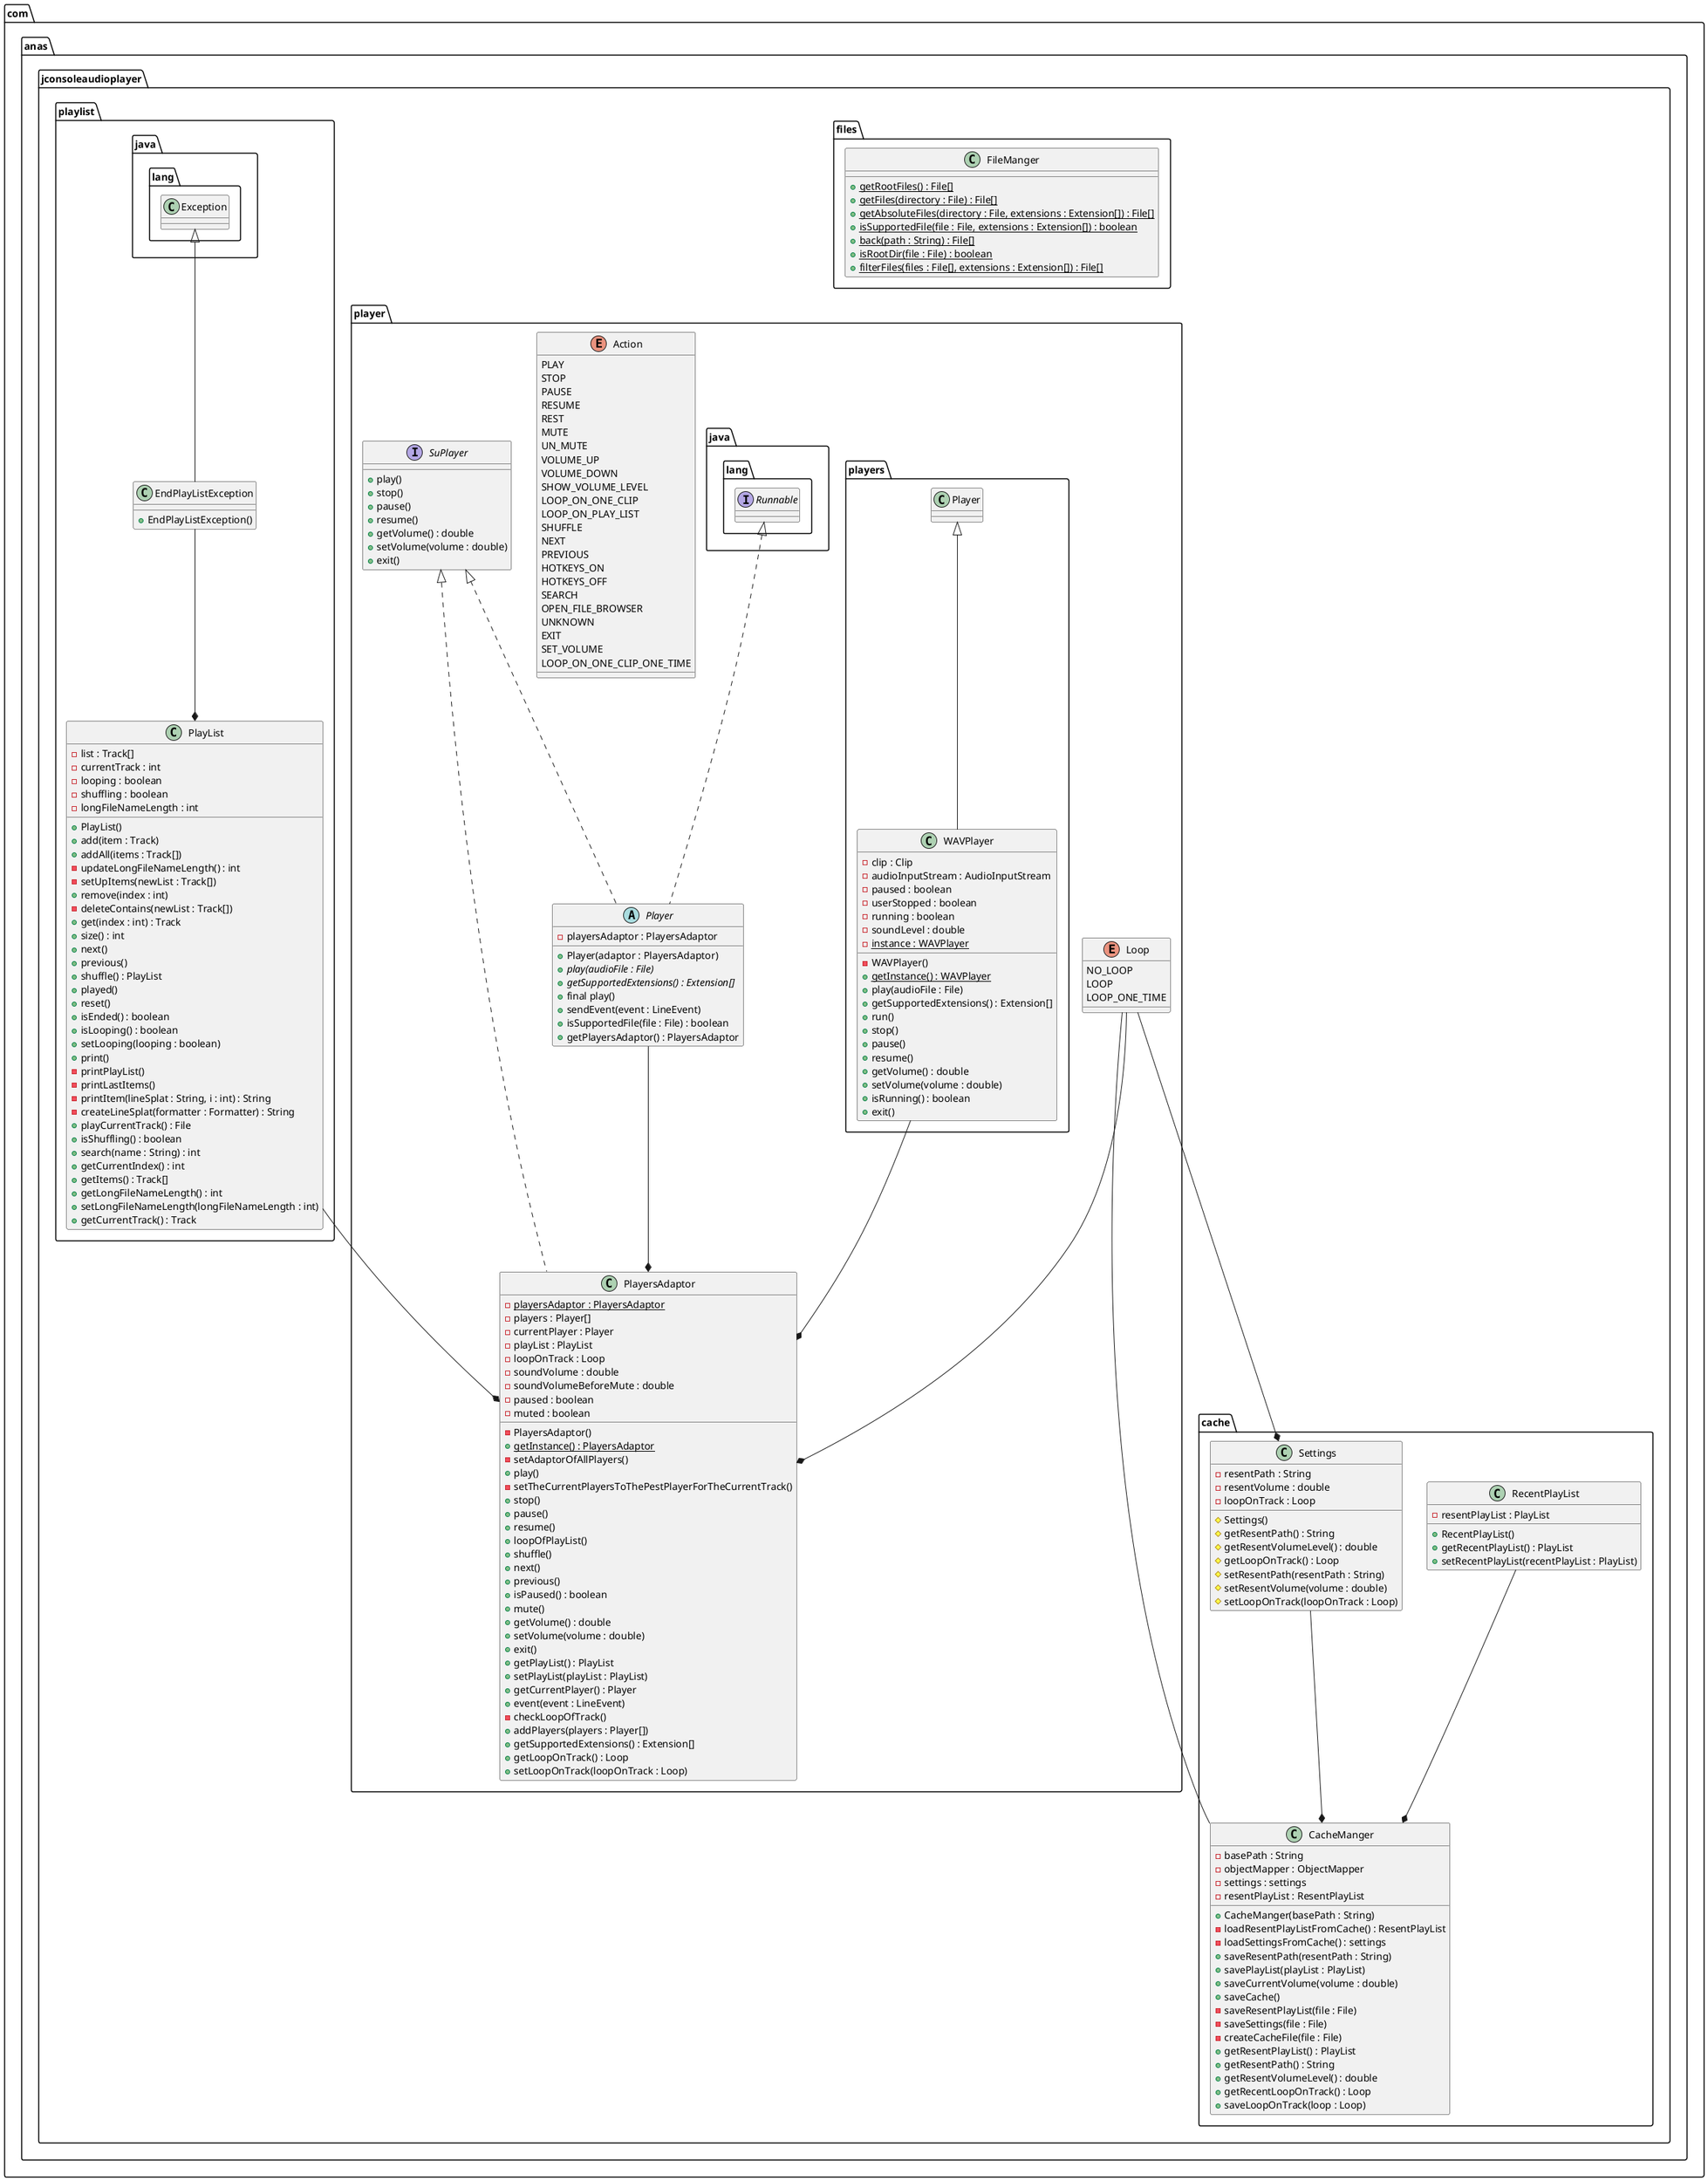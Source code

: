 @startuml
'https://plantuml.com/class-diagram

package "com.anas.jconsoleaudioplayer" {
    ' Cache management package
    package "cache" {
        class CacheManger {
            - basePath : String
            - objectMapper : ObjectMapper
            - settings : settings
            - resentPlayList : ResentPlayList

            + CacheManger(basePath : String)
            - loadResentPlayListFromCache() : ResentPlayList
            - loadSettingsFromCache() : settings
            + saveResentPath(resentPath : String)
            + savePlayList(playList : PlayList)
            + saveCurrentVolume(volume : double)
            + saveCache()
            - saveResentPlayList(file : File)
            - saveSettings(file : File)
            - createCacheFile(file : File)
            + getResentPlayList() : PlayList
            + getResentPath() : String
            + getResentVolumeLevel() : double
            + getRecentLoopOnTrack() : Loop
            + saveLoopOnTrack(loop : Loop)
        }
        class RecentPlayList {
            - resentPlayList : PlayList

            + RecentPlayList()
            + getRecentPlayList() : PlayList
            + setRecentPlayList(recentPlayList : PlayList)
        }

        RecentPlayList --* CacheManger

        class Settings {
            - resentPath : String
            - resentVolume : double
            - loopOnTrack : Loop

            # Settings()
            # getResentPath() : String
            # getResentVolumeLevel() : double
            # getLoopOnTrack() : Loop
            # setResentPath(resentPath : String)
            # setResentVolume(volume : double)
            # setLoopOnTrack(loopOnTrack : Loop)
        }

        Settings --* CacheManger
    }

    ' File management package
    package "files" {
        class FileManger {
            + {static} getRootFiles() : File[]
            + {static} getFiles(directory : File) : File[]
            + {static} getAbsoluteFiles(directory : File, extensions : Extension[]) : File[]
            + {static} isSupportedFile(file : File, extensions : Extension[]) : boolean
            + {static} back(path : String) : File[]
            + {static} isRootDir(file : File) : boolean
            + {static} filterFiles(files : File[], extensions : Extension[]) : File[]
        }
    }

    ' Player management package
    package "player" {
        enum Action {
            PLAY
            STOP
            PAUSE
            RESUME
            REST
            MUTE
            UN_MUTE
            VOLUME_UP
            VOLUME_DOWN
            SHOW_VOLUME_LEVEL
            LOOP_ON_ONE_CLIP
            LOOP_ON_PLAY_LIST
            SHUFFLE
            NEXT
            PREVIOUS
            HOTKEYS_ON
            HOTKEYS_OFF
            SEARCH
            OPEN_FILE_BROWSER
            UNKNOWN
            EXIT
            SET_VOLUME
            LOOP_ON_ONE_CLIP_ONE_TIME
        }

        enum Loop {
            NO_LOOP
            LOOP
            LOOP_ONE_TIME
        }

        Loop --* Settings
        Loop -- CacheManger

        abstract class Player implements SuPlayer, java.lang.Runnable {
            - playersAdaptor : PlayersAdaptor

            + Player(adaptor : PlayersAdaptor)
            + {abstract} play(audioFile : File)
            + {abstract} getSupportedExtensions() : Extension[]
            + final play()
            + sendEvent(event : LineEvent)
            + isSupportedFile(file : File) : boolean
            + getPlayersAdaptor() : PlayersAdaptor
        }

        Player --* PlayersAdaptor
        Loop --* PlayersAdaptor

        class PlayersAdaptor implements SuPlayer {
            - {static} playersAdaptor : PlayersAdaptor
            - players : Player[]
            - currentPlayer : Player
            - playList : PlayList
            - loopOnTrack : Loop
            - soundVolume : double
            - soundVolumeBeforeMute : double
            - paused : boolean
            - muted : boolean

            - PlayersAdaptor()
            + {static} getInstance() : PlayersAdaptor
            - setAdaptorOfAllPlayers()
            + play()
            - setTheCurrentPlayersToThePestPlayerForTheCurrentTrack()
            + stop()
            + pause()
            + resume()
            + loopOfPlayList()
            + shuffle()
            + next()
            + previous()
            + isPaused() : boolean
            + mute()
            + getVolume() : double
            + setVolume(volume : double)
            + exit()
            + getPlayList() : PlayList
            + setPlayList(playList : PlayList)
            + getCurrentPlayer() : Player
            + event(event : LineEvent)
            - checkLoopOfTrack()
            + addPlayers(players : Player[])
            + getSupportedExtensions() : Extension[]
            + getLoopOnTrack() : Loop
            + setLoopOnTrack(loopOnTrack : Loop)
        }

        interface SuPlayer {
            + play()
            + stop()
            + pause()
            + resume()
            + getVolume() : double
            + setVolume(volume : double)
            + exit()
        }

        ' Players package
        package "players" {
            class WAVPlayer extends Player {
                - clip : Clip
                - audioInputStream : AudioInputStream
                - paused : boolean
                - userStopped : boolean
                - running : boolean
                - soundLevel : double
                - {static} instance : WAVPlayer

                - WAVPlayer()
                + {static} getInstance() : WAVPlayer
                + play(audioFile : File)
                + getSupportedExtensions() : Extension[]
                + run()
                + stop()
                + pause()
                + resume()
                + getVolume() : double
                + setVolume(volume : double)
                + isRunning() : boolean
                + exit()
            }

            WAVPlayer --* PlayersAdaptor
        }
    }

    ' Playlist management package
    package "playlist" {
        class EndPlayListException extends java.lang.Exception {
            + EndPlayListException()
        }

        EndPlayListException --* PlayList

        class PlayList {
            - list : Track[]
            - currentTrack : int
            - looping : boolean
            - shuffling : boolean
            - longFileNameLength : int

            + PlayList()
            + add(item : Track)
            + addAll(items : Track[])
            - updateLongFileNameLength() : int
            - setUpItems(newList : Track[])
            + remove(index : int)
            - deleteContains(newList : Track[])
            +  get(index : int) : Track
            + size() : int
            + next()
            + previous()
            + shuffle() : PlayList
            + played()
            + reset()
            + isEnded() : boolean
            + isLooping() : boolean
            + setLooping(looping : boolean)
            + print()
            - printPlayList()
            - printLastItems()
            - printItem(lineSplat : String, i : int) : String
            - createLineSplat(formatter : Formatter) : String
            + playCurrentTrack() : File
            + isShuffling() : boolean
            + search(name : String) : int
            + getCurrentIndex() : int
            + getItems() : Track[]
            + getLongFileNameLength() : int
            + setLongFileNameLength(longFileNameLength : int)
            + getCurrentTrack() : Track
        }

        PlayList --* PlayersAdaptor

    }

}
@enduml